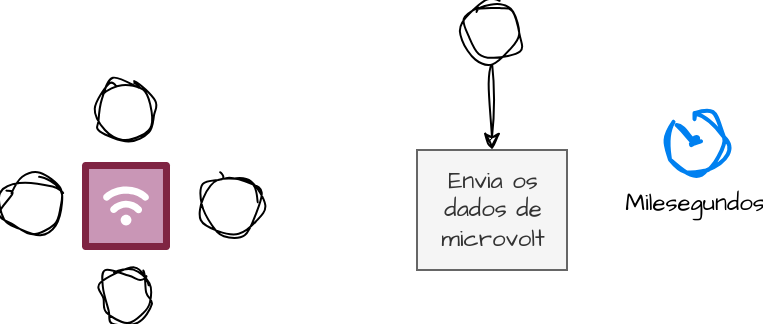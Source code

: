 <mxfile version="24.1.0" type="github">
  <diagram name="Page-1" id="V0QjYk44DjomA8azqZS-">
    <mxGraphModel dx="683" dy="377" grid="1" gridSize="10" guides="1" tooltips="1" connect="1" arrows="1" fold="1" page="1" pageScale="1" pageWidth="827" pageHeight="1169" math="0" shadow="0">
      <root>
        <mxCell id="0" />
        <mxCell id="1" parent="0" />
        <mxCell id="IBkin0WqaZqA1a8_IyNM-1" value="" style="verticalLabelPosition=bottom;aspect=fixed;html=1;shape=mxgraph.salesforce.iot;hachureGap=4;fontFamily=Architects Daughter;fontSource=https%3A%2F%2Ffonts.googleapis.com%2Fcss%3Ffamily%3DArchitects%2BDaughter;" vertex="1" parent="1">
          <mxGeometry x="400" y="140" width="44" height="44" as="geometry" />
        </mxCell>
        <mxCell id="IBkin0WqaZqA1a8_IyNM-2" value="" style="ellipse;whiteSpace=wrap;html=1;aspect=fixed;sketch=1;hachureGap=4;jiggle=2;curveFitting=1;fontFamily=Architects Daughter;fontSource=https%3A%2F%2Ffonts.googleapis.com%2Fcss%3Ffamily%3DArchitects%2BDaughter;" vertex="1" parent="1">
          <mxGeometry x="360" y="147" width="30" height="30" as="geometry" />
        </mxCell>
        <mxCell id="IBkin0WqaZqA1a8_IyNM-3" value="" style="ellipse;whiteSpace=wrap;html=1;aspect=fixed;sketch=1;hachureGap=4;jiggle=2;curveFitting=1;fontFamily=Architects Daughter;fontSource=https%3A%2F%2Ffonts.googleapis.com%2Fcss%3Ffamily%3DArchitects%2BDaughter;" vertex="1" parent="1">
          <mxGeometry x="409" y="194" width="26" height="26" as="geometry" />
        </mxCell>
        <mxCell id="IBkin0WqaZqA1a8_IyNM-4" value="" style="ellipse;whiteSpace=wrap;html=1;aspect=fixed;sketch=1;hachureGap=4;jiggle=2;curveFitting=1;fontFamily=Architects Daughter;fontSource=https%3A%2F%2Ffonts.googleapis.com%2Fcss%3Ffamily%3DArchitects%2BDaughter;" vertex="1" parent="1">
          <mxGeometry x="407" y="100" width="30" height="30" as="geometry" />
        </mxCell>
        <mxCell id="IBkin0WqaZqA1a8_IyNM-6" value="" style="ellipse;whiteSpace=wrap;html=1;aspect=fixed;sketch=1;hachureGap=4;jiggle=2;curveFitting=1;fontFamily=Architects Daughter;fontSource=https%3A%2F%2Ffonts.googleapis.com%2Fcss%3Ffamily%3DArchitects%2BDaughter;" vertex="1" parent="1">
          <mxGeometry x="460" y="147" width="30" height="30" as="geometry" />
        </mxCell>
        <mxCell id="IBkin0WqaZqA1a8_IyNM-11" style="edgeStyle=orthogonalEdgeStyle;rounded=0;sketch=1;hachureGap=4;jiggle=2;curveFitting=1;orthogonalLoop=1;jettySize=auto;html=1;fontFamily=Architects Daughter;fontSource=https%3A%2F%2Ffonts.googleapis.com%2Fcss%3Ffamily%3DArchitects%2BDaughter;" edge="1" parent="1" source="IBkin0WqaZqA1a8_IyNM-7" target="IBkin0WqaZqA1a8_IyNM-10">
          <mxGeometry relative="1" as="geometry" />
        </mxCell>
        <mxCell id="IBkin0WqaZqA1a8_IyNM-7" value="" style="ellipse;whiteSpace=wrap;html=1;aspect=fixed;sketch=1;hachureGap=4;jiggle=2;curveFitting=1;fontFamily=Architects Daughter;fontSource=https%3A%2F%2Ffonts.googleapis.com%2Fcss%3Ffamily%3DArchitects%2BDaughter;" vertex="1" parent="1">
          <mxGeometry x="590" y="60" width="30" height="30" as="geometry" />
        </mxCell>
        <mxCell id="IBkin0WqaZqA1a8_IyNM-10" value="Envia os dados de microvolt" style="rounded=0;whiteSpace=wrap;html=1;hachureGap=4;fontFamily=Architects Daughter;fontSource=https%3A%2F%2Ffonts.googleapis.com%2Fcss%3Ffamily%3DArchitects%2BDaughter;fillColor=#f5f5f5;fontColor=#333333;strokeColor=#666666;" vertex="1" parent="1">
          <mxGeometry x="567.5" y="134" width="75" height="60" as="geometry" />
        </mxCell>
        <mxCell id="IBkin0WqaZqA1a8_IyNM-12" value="Milesegundos" style="html=1;verticalLabelPosition=bottom;align=center;labelBackgroundColor=#ffffff;verticalAlign=top;strokeWidth=2;strokeColor=#0080F0;shadow=0;dashed=0;shape=mxgraph.ios7.icons.gauge;sketch=1;hachureGap=4;jiggle=2;curveFitting=1;fontFamily=Architects Daughter;fontSource=https%3A%2F%2Ffonts.googleapis.com%2Fcss%3Ffamily%3DArchitects%2BDaughter;" vertex="1" parent="1">
          <mxGeometry x="690" y="115.5" width="32.4" height="31.5" as="geometry" />
        </mxCell>
      </root>
    </mxGraphModel>
  </diagram>
</mxfile>

